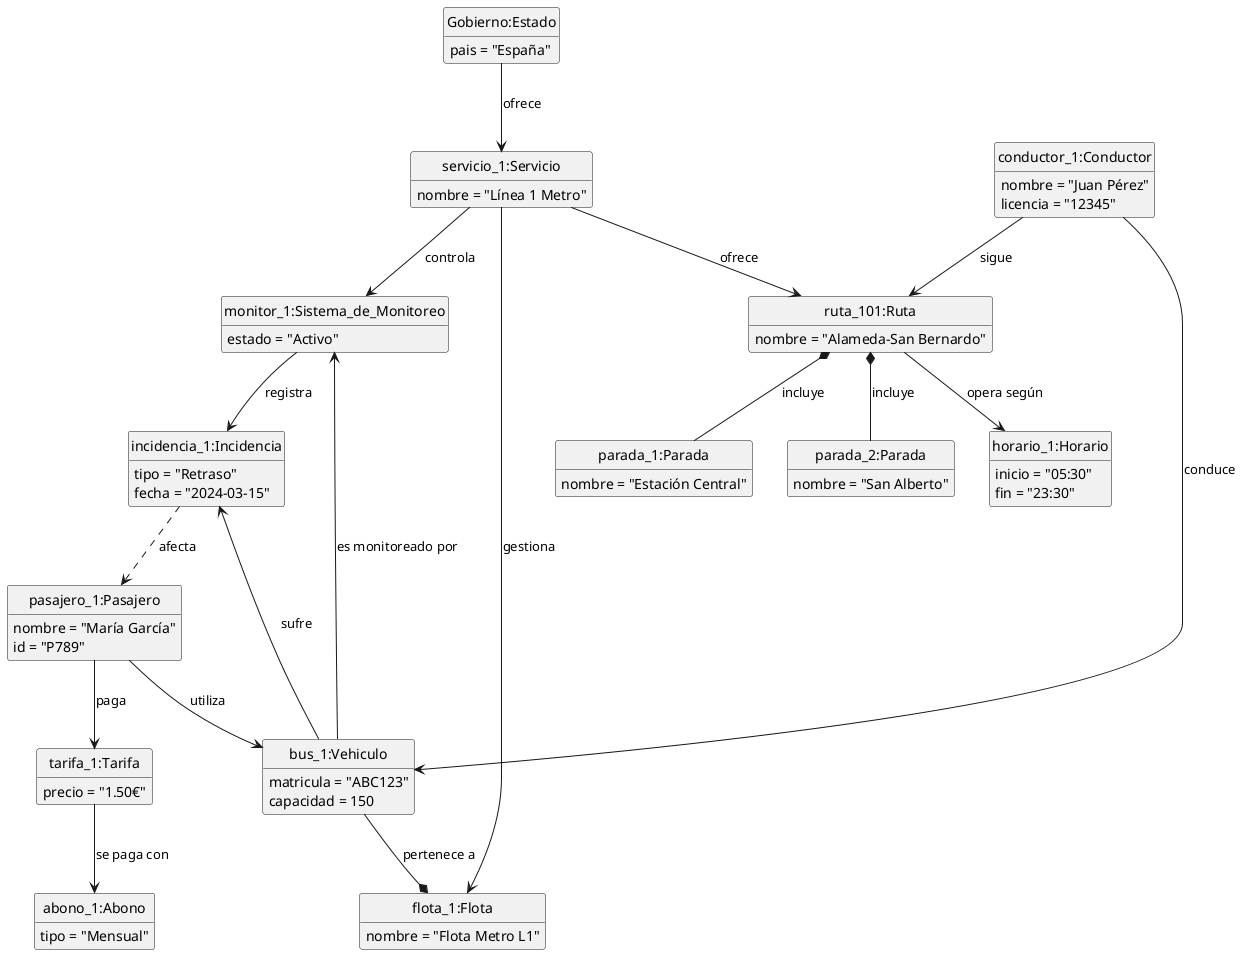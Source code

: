 @startuml DiagramaDeObjetosActualizado

    hide circle
    hide empty members

    class "Gobierno:Estado" {
        pais = "España"
    }
    
    class "servicio_1:Servicio" {
        nombre = "Línea 1 Metro"
    }
    class "ruta_101:Ruta" {
        nombre = "Alameda-San Bernardo"
    }
    class "horario_1:Horario" {
        inicio = "05:30"
        fin = "23:30"
    }
    class "parada_1:Parada" {
        nombre = "Estación Central"
    }
    class "parada_2:Parada" {
        nombre = "San Alberto"
    }
    class "flota_1:Flota" {
        nombre = "Flota Metro L1"
    }
    class "bus_1:Vehiculo" {
        matricula = "ABC123"
        capacidad = 150
    }
    class "monitor_1:Sistema_de_Monitoreo" {
        estado = "Activo"
    }
    class "conductor_1:Conductor" {
        nombre = "Juan Pérez"
        licencia = "12345"
    }
    class "pasajero_1:Pasajero" {
        nombre = "María García"
        id = "P789"
    }
    class "incidencia_1:Incidencia" {
        tipo = "Retraso"
        fecha = "2024-03-15"
    }
    class "tarifa_1:Tarifa" {
        precio = "1.50€"
    }
    class "abono_1:Abono" {
        tipo = "Mensual"
    }

    "Gobierno:Estado" --> "servicio_1:Servicio" : ofrece
    "servicio_1:Servicio" --> "ruta_101:Ruta" : ofrece
    "servicio_1:Servicio" --> "flota_1:Flota" : gestiona
    "servicio_1:Servicio" --> "monitor_1:Sistema_de_Monitoreo" : controla
    
    "ruta_101:Ruta" --> "horario_1:Horario" : opera según
    "ruta_101:Ruta" *-- "parada_1:Parada" : incluye
    "ruta_101:Ruta" *-- "parada_2:Parada" : incluye
    
    "bus_1:Vehiculo" --* "flota_1:Flota" : pertenece a
    "bus_1:Vehiculo" --> "incidencia_1:Incidencia" : sufre
    "bus_1:Vehiculo" --> "monitor_1:Sistema_de_Monitoreo" : es monitoreado por
    
    "monitor_1:Sistema_de_Monitoreo" --> "incidencia_1:Incidencia" : registra
    
    "conductor_1:Conductor" --> "ruta_101:Ruta" : sigue
    "conductor_1:Conductor" --> "bus_1:Vehiculo" : conduce
    
    "pasajero_1:Pasajero" --> "bus_1:Vehiculo" : utiliza
    "pasajero_1:Pasajero" --> "tarifa_1:Tarifa" : paga
    
    "incidencia_1:Incidencia" ..> "pasajero_1:Pasajero" : afecta
    
    "tarifa_1:Tarifa" --> "abono_1:Abono" : se paga con

@enduml